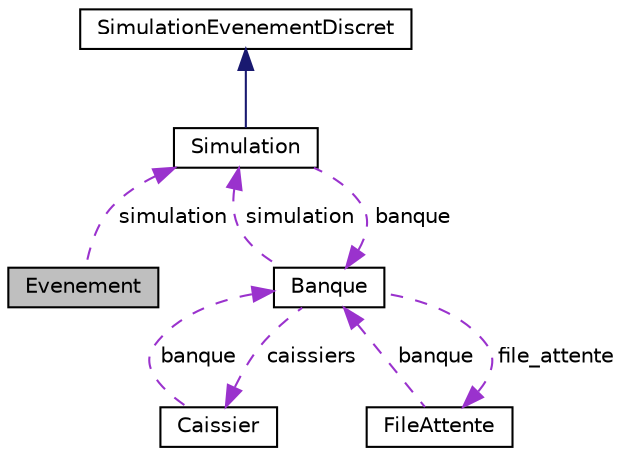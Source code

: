 digraph "Evenement"
{
  edge [fontname="Helvetica",fontsize="10",labelfontname="Helvetica",labelfontsize="10"];
  node [fontname="Helvetica",fontsize="10",shape=record];
  Node3 [label="Evenement",height=0.2,width=0.4,color="black", fillcolor="grey75", style="filled", fontcolor="black"];
  Node4 -> Node3 [dir="back",color="darkorchid3",fontsize="10",style="dashed",label=" simulation" ,fontname="Helvetica"];
  Node4 [label="Simulation",height=0.2,width=0.4,color="black", fillcolor="white", style="filled",URL="$classSimulation.html"];
  Node5 -> Node4 [dir="back",color="midnightblue",fontsize="10",style="solid",fontname="Helvetica"];
  Node5 [label="SimulationEvenementDiscret",height=0.2,width=0.4,color="black", fillcolor="white", style="filled",URL="$classSimulationEvenementDiscret.html"];
  Node6 -> Node4 [dir="back",color="darkorchid3",fontsize="10",style="dashed",label=" banque" ,fontname="Helvetica"];
  Node6 [label="Banque",height=0.2,width=0.4,color="black", fillcolor="white", style="filled",URL="$classBanque.html"];
  Node7 -> Node6 [dir="back",color="darkorchid3",fontsize="10",style="dashed",label=" caissiers" ,fontname="Helvetica"];
  Node7 [label="Caissier",height=0.2,width=0.4,color="black", fillcolor="white", style="filled",URL="$classCaissier.html"];
  Node6 -> Node7 [dir="back",color="darkorchid3",fontsize="10",style="dashed",label=" banque" ,fontname="Helvetica"];
  Node4 -> Node6 [dir="back",color="darkorchid3",fontsize="10",style="dashed",label=" simulation" ,fontname="Helvetica"];
  Node8 -> Node6 [dir="back",color="darkorchid3",fontsize="10",style="dashed",label=" file_attente" ,fontname="Helvetica"];
  Node8 [label="FileAttente",height=0.2,width=0.4,color="black", fillcolor="white", style="filled",URL="$classFileAttente.html"];
  Node6 -> Node8 [dir="back",color="darkorchid3",fontsize="10",style="dashed",label=" banque" ,fontname="Helvetica"];
}
